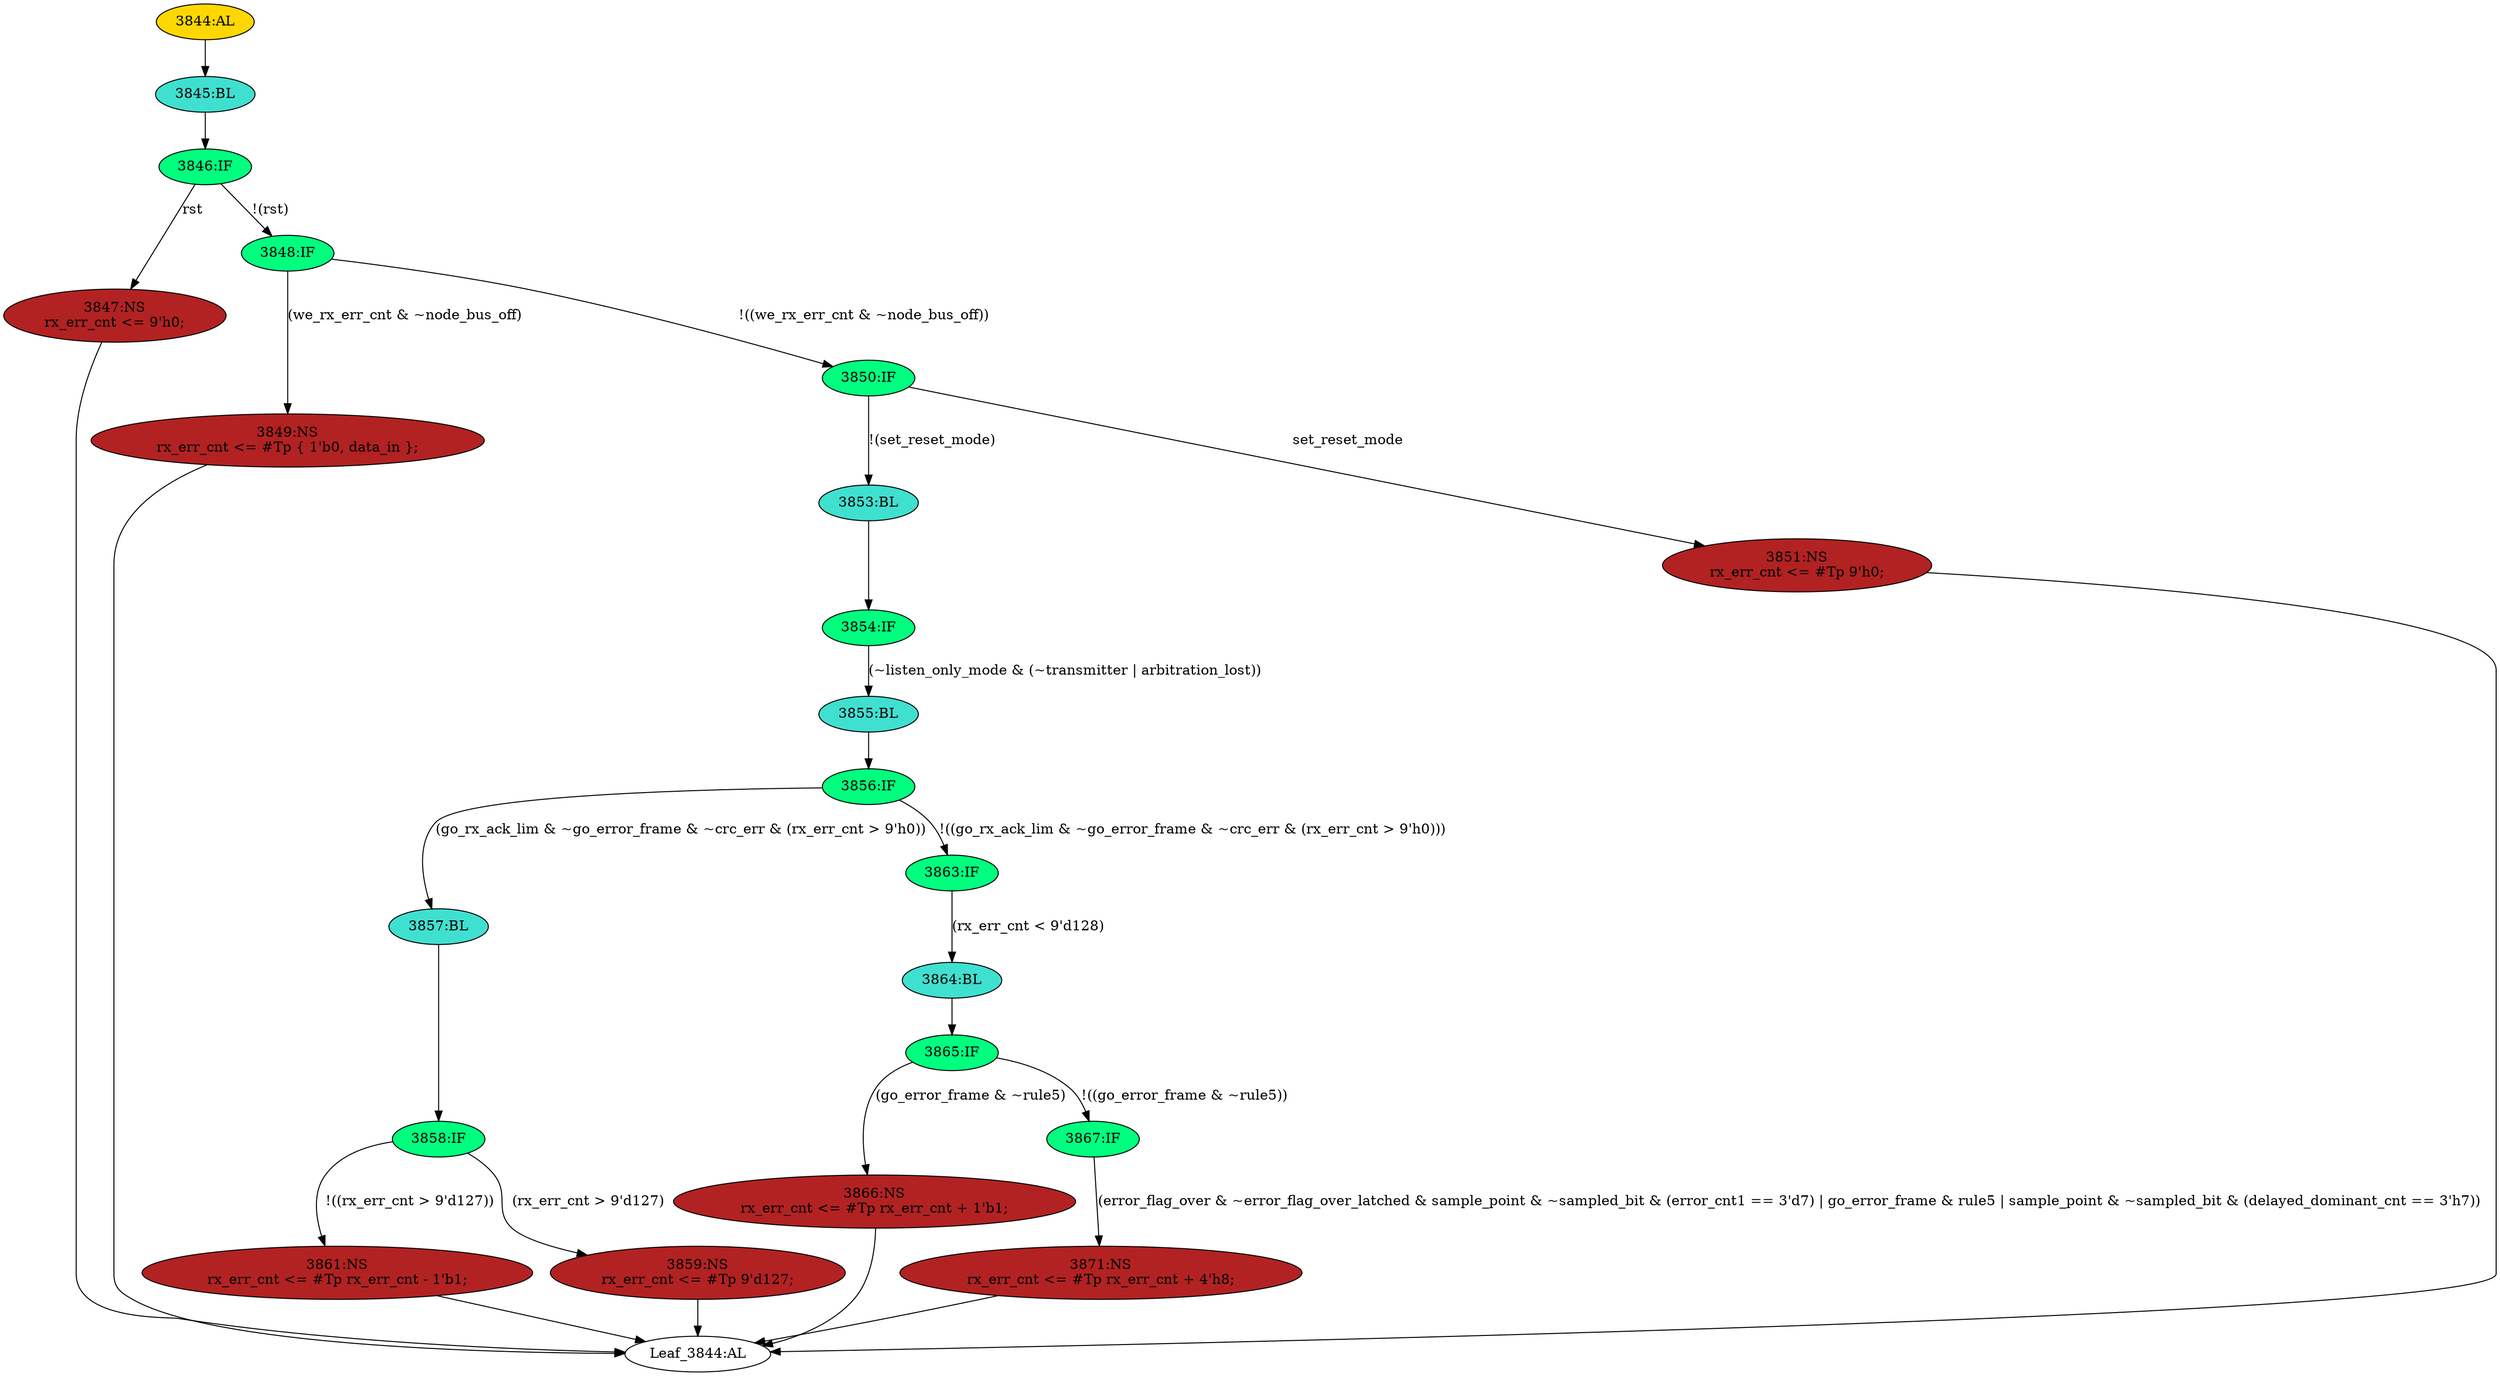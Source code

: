 strict digraph "" {
	node [label="\N"];
	"3854:IF"	 [ast="<pyverilog.vparser.ast.IfStatement object at 0x7f44f6b3fe50>",
		fillcolor=springgreen,
		label="3854:IF",
		statements="[]",
		style=filled,
		typ=IfStatement];
	"3855:BL"	 [ast="<pyverilog.vparser.ast.Block object at 0x7f44f6b3fe90>",
		fillcolor=turquoise,
		label="3855:BL",
		statements="[]",
		style=filled,
		typ=Block];
	"3854:IF" -> "3855:BL"	 [cond="['listen_only_mode', 'transmitter', 'arbitration_lost']",
		label="(~listen_only_mode & (~transmitter | arbitration_lost))",
		lineno=3854];
	"3857:BL"	 [ast="<pyverilog.vparser.ast.Block object at 0x7f44f6b4eed0>",
		fillcolor=turquoise,
		label="3857:BL",
		statements="[]",
		style=filled,
		typ=Block];
	"3858:IF"	 [ast="<pyverilog.vparser.ast.IfStatement object at 0x7f44f6b4ef10>",
		fillcolor=springgreen,
		label="3858:IF",
		statements="[]",
		style=filled,
		typ=IfStatement];
	"3857:BL" -> "3858:IF"	 [cond="[]",
		lineno=None];
	"3866:NS"	 [ast="<pyverilog.vparser.ast.NonblockingSubstitution object at 0x7f44f6b4ea90>",
		fillcolor=firebrick,
		label="3866:NS
rx_err_cnt <= #Tp rx_err_cnt + 1'b1;",
		statements="[<pyverilog.vparser.ast.NonblockingSubstitution object at 0x7f44f6b4ea90>]",
		style=filled,
		typ=NonblockingSubstitution];
	"Leaf_3844:AL"	 [def_var="['rx_err_cnt']",
		label="Leaf_3844:AL"];
	"3866:NS" -> "Leaf_3844:AL"	 [cond="[]",
		lineno=None];
	"3871:NS"	 [ast="<pyverilog.vparser.ast.NonblockingSubstitution object at 0x7f44f6b4e050>",
		fillcolor=firebrick,
		label="3871:NS
rx_err_cnt <= #Tp rx_err_cnt + 4'h8;",
		statements="[<pyverilog.vparser.ast.NonblockingSubstitution object at 0x7f44f6b4e050>]",
		style=filled,
		typ=NonblockingSubstitution];
	"3871:NS" -> "Leaf_3844:AL"	 [cond="[]",
		lineno=None];
	"3853:BL"	 [ast="<pyverilog.vparser.ast.Block object at 0x7f44f6ad79d0>",
		fillcolor=turquoise,
		label="3853:BL",
		statements="[]",
		style=filled,
		typ=Block];
	"3853:BL" -> "3854:IF"	 [cond="[]",
		lineno=None];
	"3844:AL"	 [ast="<pyverilog.vparser.ast.Always object at 0x7f44f6ad7ad0>",
		clk_sens=True,
		fillcolor=gold,
		label="3844:AL",
		sens="['clk', 'rst']",
		statements="[]",
		style=filled,
		typ=Always,
		use_var="['transmitter', 'crc_err', 'arbitration_lost', 'set_reset_mode', 'sample_point', 'listen_only_mode', 'go_error_frame', 'rule5', '\
go_rx_ack_lim', 'sampled_bit', 'error_flag_over', 'data_in', 'error_cnt1', 'rst', 'delayed_dominant_cnt', 'rx_err_cnt', 'error_flag_\
over_latched', 'we_rx_err_cnt', 'node_bus_off']"];
	"3845:BL"	 [ast="<pyverilog.vparser.ast.Block object at 0x7f44f6ad7c50>",
		fillcolor=turquoise,
		label="3845:BL",
		statements="[]",
		style=filled,
		typ=Block];
	"3844:AL" -> "3845:BL"	 [cond="[]",
		lineno=None];
	"3861:NS"	 [ast="<pyverilog.vparser.ast.NonblockingSubstitution object at 0x7f44f6b4ef50>",
		fillcolor=firebrick,
		label="3861:NS
rx_err_cnt <= #Tp rx_err_cnt - 1'b1;",
		statements="[<pyverilog.vparser.ast.NonblockingSubstitution object at 0x7f44f6b4ef50>]",
		style=filled,
		typ=NonblockingSubstitution];
	"3861:NS" -> "Leaf_3844:AL"	 [cond="[]",
		lineno=None];
	"3856:IF"	 [ast="<pyverilog.vparser.ast.IfStatement object at 0x7f44f6b3fed0>",
		fillcolor=springgreen,
		label="3856:IF",
		statements="[]",
		style=filled,
		typ=IfStatement];
	"3856:IF" -> "3857:BL"	 [cond="['go_rx_ack_lim', 'go_error_frame', 'crc_err', 'rx_err_cnt']",
		label="(go_rx_ack_lim & ~go_error_frame & ~crc_err & (rx_err_cnt > 9'h0))",
		lineno=3856];
	"3863:IF"	 [ast="<pyverilog.vparser.ast.IfStatement object at 0x7f44f6b3ff10>",
		fillcolor=springgreen,
		label="3863:IF",
		statements="[]",
		style=filled,
		typ=IfStatement];
	"3856:IF" -> "3863:IF"	 [cond="['go_rx_ack_lim', 'go_error_frame', 'crc_err', 'rx_err_cnt']",
		label="!((go_rx_ack_lim & ~go_error_frame & ~crc_err & (rx_err_cnt > 9'h0)))",
		lineno=3856];
	"3864:BL"	 [ast="<pyverilog.vparser.ast.Block object at 0x7f44f6b3ff50>",
		fillcolor=turquoise,
		label="3864:BL",
		statements="[]",
		style=filled,
		typ=Block];
	"3865:IF"	 [ast="<pyverilog.vparser.ast.IfStatement object at 0x7f44f6b3ff90>",
		fillcolor=springgreen,
		label="3865:IF",
		statements="[]",
		style=filled,
		typ=IfStatement];
	"3864:BL" -> "3865:IF"	 [cond="[]",
		lineno=None];
	"3849:NS"	 [ast="<pyverilog.vparser.ast.NonblockingSubstitution object at 0x7f44f6ad7f50>",
		fillcolor=firebrick,
		label="3849:NS
rx_err_cnt <= #Tp { 1'b0, data_in };",
		statements="[<pyverilog.vparser.ast.NonblockingSubstitution object at 0x7f44f6ad7f50>]",
		style=filled,
		typ=NonblockingSubstitution];
	"3849:NS" -> "Leaf_3844:AL"	 [cond="[]",
		lineno=None];
	"3846:IF"	 [ast="<pyverilog.vparser.ast.IfStatement object at 0x7f44f6ad7c90>",
		fillcolor=springgreen,
		label="3846:IF",
		statements="[]",
		style=filled,
		typ=IfStatement];
	"3845:BL" -> "3846:IF"	 [cond="[]",
		lineno=None];
	"3847:NS"	 [ast="<pyverilog.vparser.ast.NonblockingSubstitution object at 0x7f44f6ae12d0>",
		fillcolor=firebrick,
		label="3847:NS
rx_err_cnt <= 9'h0;",
		statements="[<pyverilog.vparser.ast.NonblockingSubstitution object at 0x7f44f6ae12d0>]",
		style=filled,
		typ=NonblockingSubstitution];
	"3846:IF" -> "3847:NS"	 [cond="['rst']",
		label=rst,
		lineno=3846];
	"3848:IF"	 [ast="<pyverilog.vparser.ast.IfStatement object at 0x7f44f6ad7cd0>",
		fillcolor=springgreen,
		label="3848:IF",
		statements="[]",
		style=filled,
		typ=IfStatement];
	"3846:IF" -> "3848:IF"	 [cond="['rst']",
		label="!(rst)",
		lineno=3846];
	"3867:IF"	 [ast="<pyverilog.vparser.ast.IfStatement object at 0x7f44f6b3ffd0>",
		fillcolor=springgreen,
		label="3867:IF",
		statements="[]",
		style=filled,
		typ=IfStatement];
	"3867:IF" -> "3871:NS"	 [cond="['error_flag_over', 'error_flag_over_latched', 'sample_point', 'sampled_bit', 'error_cnt1', 'go_error_frame', 'rule5', 'sample_point', '\
sampled_bit', 'delayed_dominant_cnt']",
		label="(error_flag_over & ~error_flag_over_latched & sample_point & ~sampled_bit & (error_cnt1 == 3'd7) | go_error_frame & rule5 | sample_\
point & ~sampled_bit & (delayed_dominant_cnt == 3'h7))",
		lineno=3867];
	"3847:NS" -> "Leaf_3844:AL"	 [cond="[]",
		lineno=None];
	"3848:IF" -> "3849:NS"	 [cond="['we_rx_err_cnt', 'node_bus_off']",
		label="(we_rx_err_cnt & ~node_bus_off)",
		lineno=3848];
	"3850:IF"	 [ast="<pyverilog.vparser.ast.IfStatement object at 0x7f44f6ad7d10>",
		fillcolor=springgreen,
		label="3850:IF",
		statements="[]",
		style=filled,
		typ=IfStatement];
	"3848:IF" -> "3850:IF"	 [cond="['we_rx_err_cnt', 'node_bus_off']",
		label="!((we_rx_err_cnt & ~node_bus_off))",
		lineno=3848];
	"3863:IF" -> "3864:BL"	 [cond="['rx_err_cnt']",
		label="(rx_err_cnt < 9'd128)",
		lineno=3863];
	"3855:BL" -> "3856:IF"	 [cond="[]",
		lineno=None];
	"3859:NS"	 [ast="<pyverilog.vparser.ast.NonblockingSubstitution object at 0x7f44f6ad71d0>",
		fillcolor=firebrick,
		label="3859:NS
rx_err_cnt <= #Tp 9'd127;",
		statements="[<pyverilog.vparser.ast.NonblockingSubstitution object at 0x7f44f6ad71d0>]",
		style=filled,
		typ=NonblockingSubstitution];
	"3859:NS" -> "Leaf_3844:AL"	 [cond="[]",
		lineno=None];
	"3858:IF" -> "3861:NS"	 [cond="['rx_err_cnt']",
		label="!((rx_err_cnt > 9'd127))",
		lineno=3858];
	"3858:IF" -> "3859:NS"	 [cond="['rx_err_cnt']",
		label="(rx_err_cnt > 9'd127)",
		lineno=3858];
	"3851:NS"	 [ast="<pyverilog.vparser.ast.NonblockingSubstitution object at 0x7f44f6ad7d50>",
		fillcolor=firebrick,
		label="3851:NS
rx_err_cnt <= #Tp 9'h0;",
		statements="[<pyverilog.vparser.ast.NonblockingSubstitution object at 0x7f44f6ad7d50>]",
		style=filled,
		typ=NonblockingSubstitution];
	"3851:NS" -> "Leaf_3844:AL"	 [cond="[]",
		lineno=None];
	"3850:IF" -> "3853:BL"	 [cond="['set_reset_mode']",
		label="!(set_reset_mode)",
		lineno=3850];
	"3850:IF" -> "3851:NS"	 [cond="['set_reset_mode']",
		label=set_reset_mode,
		lineno=3850];
	"3865:IF" -> "3866:NS"	 [cond="['go_error_frame', 'rule5']",
		label="(go_error_frame & ~rule5)",
		lineno=3865];
	"3865:IF" -> "3867:IF"	 [cond="['go_error_frame', 'rule5']",
		label="!((go_error_frame & ~rule5))",
		lineno=3865];
}
